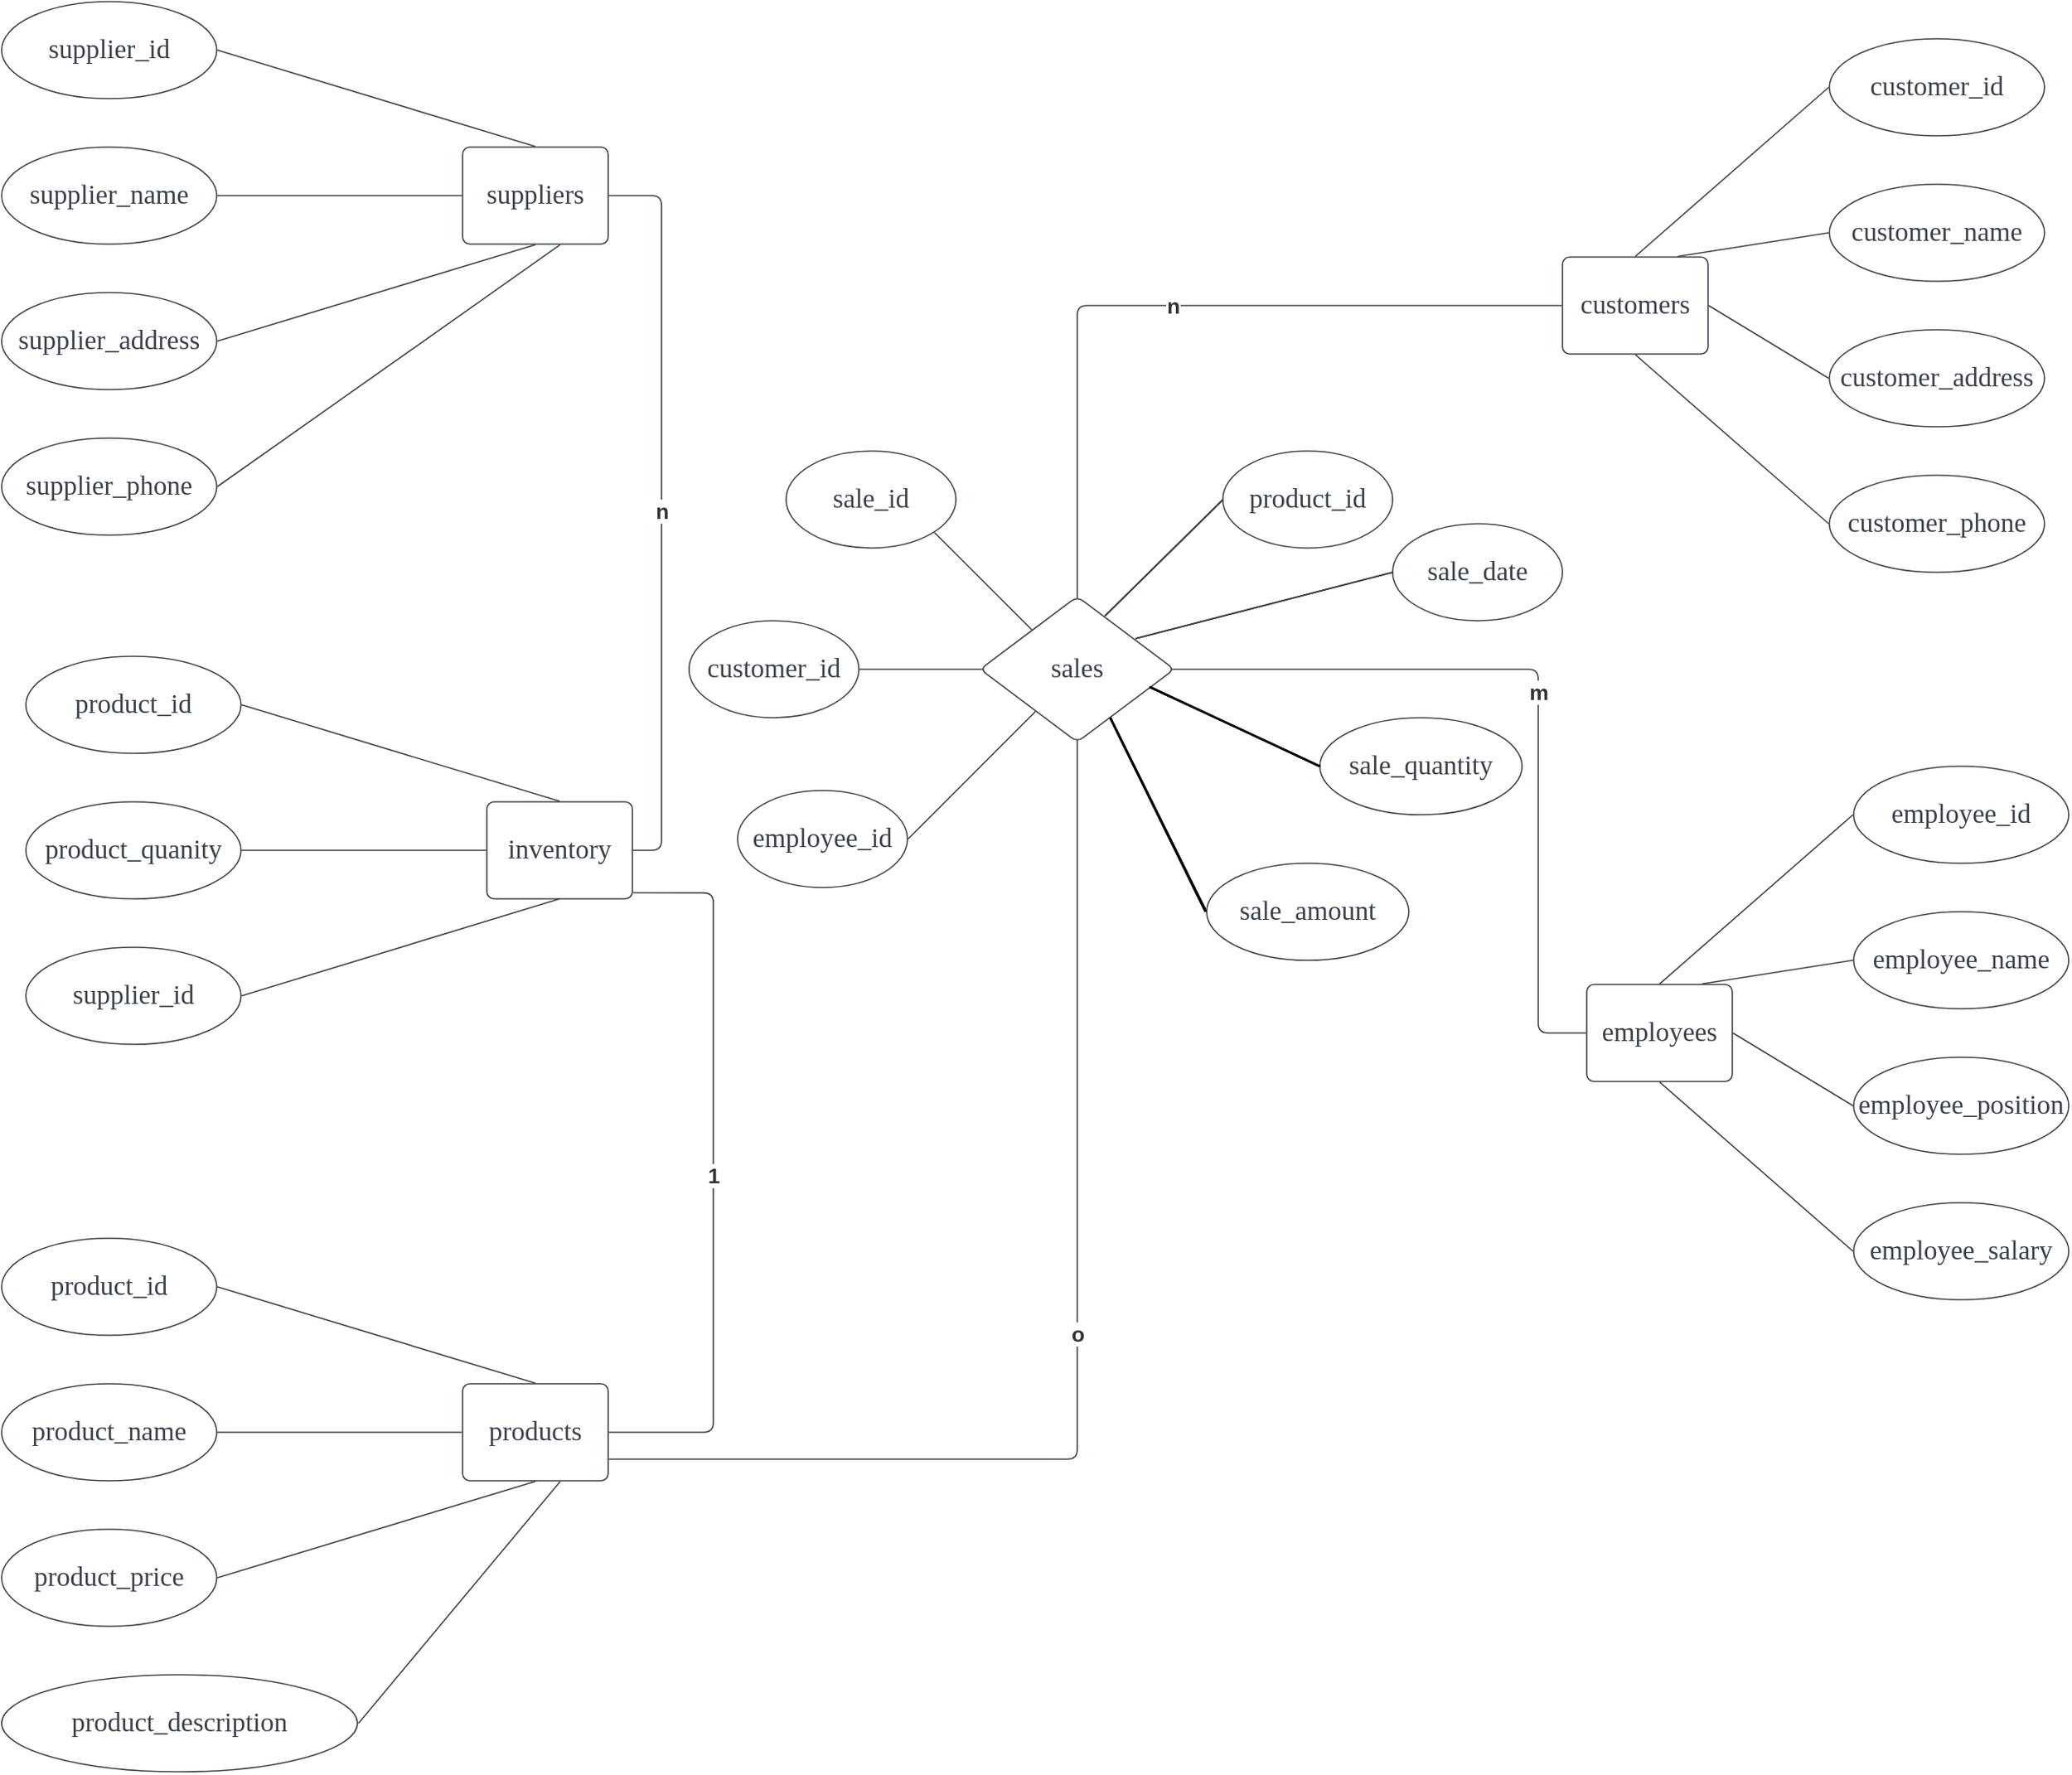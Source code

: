 <mxfile version="21.3.7" type="github">
  <diagram name="第 1 页" id="OH9a67kK83UqA5eDDdrI">
    <mxGraphModel dx="1615" dy="906" grid="1" gridSize="10" guides="1" tooltips="1" connect="1" arrows="1" fold="1" page="1" pageScale="1" pageWidth="827" pageHeight="1169" math="0" shadow="0">
      <root>
        <mxCell id="0" />
        <mxCell id="1" parent="0" />
        <mxCell id="uyvNUZeciWqiW4zSFKU4-1" value="suppliers" style="html=1;overflow=block;blockSpacing=1;whiteSpace=wrap;fontSize=16.7;fontFamily=Liberation Serif;fontColor=#3a414a;spacing=9;strokeColor=#3a414a;strokeOpacity=100;rounded=1;absoluteArcSize=1;arcSize=9;strokeWidth=0.8;lucidId=Sep5neUImhq2;" vertex="1" parent="1">
          <mxGeometry x="385" y="127" width="90" height="60" as="geometry" />
        </mxCell>
        <mxCell id="uyvNUZeciWqiW4zSFKU4-2" value="supplier_id" style="html=1;overflow=block;blockSpacing=1;whiteSpace=wrap;ellipse;fontSize=16.7;fontFamily=Liberation Serif;fontColor=#3a414a;spacing=3.8;strokeColor=#3a414a;strokeOpacity=100;rounded=1;absoluteArcSize=1;arcSize=9;strokeWidth=0.8;lucidId=gfp5u.XYYQyv;" vertex="1" parent="1">
          <mxGeometry x="100" y="37" width="133" height="60" as="geometry" />
        </mxCell>
        <mxCell id="uyvNUZeciWqiW4zSFKU4-3" value="" style="html=1;jettySize=18;whiteSpace=wrap;fontSize=13;strokeColor=#3a414a;strokeOpacity=100;strokeWidth=0.8;rounded=1;arcSize=12;startArrow=none;endArrow=none;exitX=1.003;exitY=0.5;exitPerimeter=0;entryX=0.5;entryY=-0.006;entryPerimeter=0;lucidId=Efp5n_yI7JjN;" edge="1" parent="1" source="uyvNUZeciWqiW4zSFKU4-2" target="uyvNUZeciWqiW4zSFKU4-1">
          <mxGeometry width="100" height="100" relative="1" as="geometry" />
        </mxCell>
        <mxCell id="uyvNUZeciWqiW4zSFKU4-4" value="supplier_name" style="html=1;overflow=block;blockSpacing=1;whiteSpace=wrap;ellipse;fontSize=16.7;fontFamily=Liberation Serif;fontColor=#3a414a;spacing=3.8;strokeColor=#3a414a;strokeOpacity=100;rounded=1;absoluteArcSize=1;arcSize=9;strokeWidth=0.8;lucidId=Ifp5OrtNDauU;" vertex="1" parent="1">
          <mxGeometry x="100" y="127" width="133" height="60" as="geometry" />
        </mxCell>
        <mxCell id="uyvNUZeciWqiW4zSFKU4-5" value="" style="html=1;jettySize=18;whiteSpace=wrap;fontSize=13;strokeColor=#3a414a;strokeOpacity=100;strokeWidth=0.8;rounded=1;arcSize=12;startArrow=none;endArrow=none;exitX=1.003;exitY=0.5;exitPerimeter=0;entryX=-0.004;entryY=0.5;entryPerimeter=0;lucidId=Sfp5yTt3aqdA;" edge="1" parent="1" source="uyvNUZeciWqiW4zSFKU4-4" target="uyvNUZeciWqiW4zSFKU4-1">
          <mxGeometry width="100" height="100" relative="1" as="geometry" />
        </mxCell>
        <mxCell id="uyvNUZeciWqiW4zSFKU4-6" value="supplier_address" style="html=1;overflow=block;blockSpacing=1;whiteSpace=wrap;ellipse;fontSize=16.7;fontFamily=Liberation Serif;fontColor=#3a414a;spacing=3.8;strokeColor=#3a414a;strokeOpacity=100;rounded=1;absoluteArcSize=1;arcSize=9;strokeWidth=0.8;lucidId=hgp5oEQF3F-J;" vertex="1" parent="1">
          <mxGeometry x="100" y="217" width="133" height="60" as="geometry" />
        </mxCell>
        <mxCell id="uyvNUZeciWqiW4zSFKU4-7" value="supplier_phone" style="html=1;overflow=block;blockSpacing=1;whiteSpace=wrap;ellipse;fontSize=16.7;fontFamily=Liberation Serif;fontColor=#3a414a;spacing=3.8;strokeColor=#3a414a;strokeOpacity=100;rounded=1;absoluteArcSize=1;arcSize=9;strokeWidth=0.8;lucidId=ugp5~shOKRi8;" vertex="1" parent="1">
          <mxGeometry x="100" y="307" width="133" height="60" as="geometry" />
        </mxCell>
        <mxCell id="uyvNUZeciWqiW4zSFKU4-8" value="" style="html=1;jettySize=18;whiteSpace=wrap;fontSize=13;strokeColor=#3a414a;strokeOpacity=100;strokeWidth=0.8;rounded=1;arcSize=12;startArrow=none;endArrow=none;exitX=1.003;exitY=0.5;exitPerimeter=0;entryX=0.5;entryY=1.006;entryPerimeter=0;lucidId=Ogp5b-RRdkxk;" edge="1" parent="1" source="uyvNUZeciWqiW4zSFKU4-6" target="uyvNUZeciWqiW4zSFKU4-1">
          <mxGeometry width="100" height="100" relative="1" as="geometry" />
        </mxCell>
        <mxCell id="uyvNUZeciWqiW4zSFKU4-9" value="" style="html=1;jettySize=18;whiteSpace=wrap;fontSize=13;strokeColor=#3a414a;strokeOpacity=100;strokeWidth=0.8;rounded=1;arcSize=12;startArrow=none;endArrow=none;exitX=1.003;exitY=0.5;exitPerimeter=0;entryX=0.671;entryY=1.006;entryPerimeter=0;lucidId=Vgp5s5BR5_41;" edge="1" parent="1" source="uyvNUZeciWqiW4zSFKU4-7" target="uyvNUZeciWqiW4zSFKU4-1">
          <mxGeometry width="100" height="100" relative="1" as="geometry" />
        </mxCell>
        <mxCell id="uyvNUZeciWqiW4zSFKU4-10" value="inventory" style="html=1;overflow=block;blockSpacing=1;whiteSpace=wrap;fontSize=16.7;fontFamily=Liberation Serif;fontColor=#3a414a;spacing=9;strokeColor=#3a414a;strokeOpacity=100;rounded=1;absoluteArcSize=1;arcSize=9;strokeWidth=0.8;lucidId=-gp5yeVl32ki;" vertex="1" parent="1">
          <mxGeometry x="400" y="532" width="90" height="60" as="geometry" />
        </mxCell>
        <mxCell id="uyvNUZeciWqiW4zSFKU4-11" value="product_id" style="html=1;overflow=block;blockSpacing=1;whiteSpace=wrap;ellipse;fontSize=16.7;fontFamily=Liberation Serif;fontColor=#3a414a;spacing=3.8;strokeColor=#3a414a;strokeOpacity=100;rounded=1;absoluteArcSize=1;arcSize=9;strokeWidth=0.8;lucidId=-gp50-KjH_hN;" vertex="1" parent="1">
          <mxGeometry x="115" y="442" width="133" height="60" as="geometry" />
        </mxCell>
        <mxCell id="uyvNUZeciWqiW4zSFKU4-12" value="" style="html=1;jettySize=18;whiteSpace=wrap;fontSize=13;strokeColor=#3a414a;strokeOpacity=100;strokeWidth=0.8;rounded=1;arcSize=12;startArrow=none;endArrow=none;exitX=1.003;exitY=0.5;exitPerimeter=0;entryX=0.5;entryY=-0.006;entryPerimeter=0;lucidId=-gp51PPZ5SZd;" edge="1" parent="1" source="uyvNUZeciWqiW4zSFKU4-11" target="uyvNUZeciWqiW4zSFKU4-10">
          <mxGeometry width="100" height="100" relative="1" as="geometry" />
        </mxCell>
        <mxCell id="uyvNUZeciWqiW4zSFKU4-13" value="product_quanity" style="html=1;overflow=block;blockSpacing=1;whiteSpace=wrap;ellipse;fontSize=16.7;fontFamily=Liberation Serif;fontColor=#3a414a;spacing=3.8;strokeColor=#3a414a;strokeOpacity=100;rounded=1;absoluteArcSize=1;arcSize=9;strokeWidth=0.8;lucidId=-gp5mOKjDxGL;" vertex="1" parent="1">
          <mxGeometry x="115" y="532" width="133" height="60" as="geometry" />
        </mxCell>
        <mxCell id="uyvNUZeciWqiW4zSFKU4-14" value="" style="html=1;jettySize=18;whiteSpace=wrap;fontSize=13;strokeColor=#3a414a;strokeOpacity=100;strokeWidth=0.8;rounded=1;arcSize=12;startArrow=none;endArrow=none;exitX=1.003;exitY=0.5;exitPerimeter=0;entryX=-0.004;entryY=0.5;entryPerimeter=0;lucidId=-gp5pai7sB8c;" edge="1" parent="1" source="uyvNUZeciWqiW4zSFKU4-13" target="uyvNUZeciWqiW4zSFKU4-10">
          <mxGeometry width="100" height="100" relative="1" as="geometry" />
        </mxCell>
        <mxCell id="uyvNUZeciWqiW4zSFKU4-15" value="supplier_id" style="html=1;overflow=block;blockSpacing=1;whiteSpace=wrap;ellipse;fontSize=16.7;fontFamily=Liberation Serif;fontColor=#3a414a;spacing=3.8;strokeColor=#3a414a;strokeOpacity=100;rounded=1;absoluteArcSize=1;arcSize=9;strokeWidth=0.8;lucidId=-gp50WDZJ77X;" vertex="1" parent="1">
          <mxGeometry x="115" y="622" width="133" height="60" as="geometry" />
        </mxCell>
        <mxCell id="uyvNUZeciWqiW4zSFKU4-16" value="" style="html=1;jettySize=18;whiteSpace=wrap;fontSize=13;strokeColor=#3a414a;strokeOpacity=100;strokeWidth=0.8;rounded=1;arcSize=12;startArrow=none;endArrow=none;exitX=1.003;exitY=0.5;exitPerimeter=0;lucidId=-gp5.6cZ6XE2;entryX=0.5;entryY=1;entryDx=0;entryDy=0;" edge="1" parent="1" source="uyvNUZeciWqiW4zSFKU4-15" target="uyvNUZeciWqiW4zSFKU4-10">
          <mxGeometry width="100" height="100" relative="1" as="geometry">
            <mxPoint x="450" y="610" as="targetPoint" />
          </mxGeometry>
        </mxCell>
        <mxCell id="uyvNUZeciWqiW4zSFKU4-17" value="" style="html=1;jettySize=18;whiteSpace=wrap;fontSize=13;strokeColor=#3a414a;strokeOpacity=100;strokeWidth=0.8;rounded=1;arcSize=12;edgeStyle=orthogonalEdgeStyle;startArrow=none;endArrow=none;exitX=1.004;exitY=0.5;exitPerimeter=0;entryX=1.004;entryY=0.5;entryPerimeter=0;lucidId=Gip50wo_cQM.;" edge="1" parent="1" source="uyvNUZeciWqiW4zSFKU4-1" target="uyvNUZeciWqiW4zSFKU4-10">
          <mxGeometry width="100" height="100" relative="1" as="geometry">
            <Array as="points" />
          </mxGeometry>
        </mxCell>
        <mxCell id="uyvNUZeciWqiW4zSFKU4-18" value="n" style="text;html=1;resizable=0;labelBackgroundColor=default;align=center;verticalAlign=middle;fontStyle=1;fontColor=#333333;fontSize=13.3;" vertex="1" parent="uyvNUZeciWqiW4zSFKU4-17">
          <mxGeometry relative="1" as="geometry" />
        </mxCell>
        <mxCell id="uyvNUZeciWqiW4zSFKU4-19" value="products" style="html=1;overflow=block;blockSpacing=1;whiteSpace=wrap;fontSize=16.7;fontFamily=Liberation Serif;fontColor=#3a414a;spacing=9;strokeColor=#3a414a;strokeOpacity=100;rounded=1;absoluteArcSize=1;arcSize=9;strokeWidth=0.8;lucidId=lkp5l0G5Sj5E;" vertex="1" parent="1">
          <mxGeometry x="385" y="892" width="90" height="60" as="geometry" />
        </mxCell>
        <mxCell id="uyvNUZeciWqiW4zSFKU4-20" value="product_id" style="html=1;overflow=block;blockSpacing=1;whiteSpace=wrap;ellipse;fontSize=16.7;fontFamily=Liberation Serif;fontColor=#3a414a;spacing=3.8;strokeColor=#3a414a;strokeOpacity=100;rounded=1;absoluteArcSize=1;arcSize=9;strokeWidth=0.8;lucidId=lkp5G.rTfdG3;" vertex="1" parent="1">
          <mxGeometry x="100" y="802" width="133" height="60" as="geometry" />
        </mxCell>
        <mxCell id="uyvNUZeciWqiW4zSFKU4-21" value="" style="html=1;jettySize=18;whiteSpace=wrap;fontSize=13;strokeColor=#3a414a;strokeOpacity=100;strokeWidth=0.8;rounded=1;arcSize=12;startArrow=none;endArrow=none;exitX=1.003;exitY=0.5;exitPerimeter=0;entryX=0.5;entryY=-0.006;entryPerimeter=0;lucidId=lkp5Vno9pyfl;" edge="1" parent="1" source="uyvNUZeciWqiW4zSFKU4-20" target="uyvNUZeciWqiW4zSFKU4-19">
          <mxGeometry width="100" height="100" relative="1" as="geometry" />
        </mxCell>
        <mxCell id="uyvNUZeciWqiW4zSFKU4-22" value="product_name" style="html=1;overflow=block;blockSpacing=1;whiteSpace=wrap;ellipse;fontSize=16.7;fontFamily=Liberation Serif;fontColor=#3a414a;spacing=3.8;strokeColor=#3a414a;strokeOpacity=100;rounded=1;absoluteArcSize=1;arcSize=9;strokeWidth=0.8;lucidId=lkp5Nl3lEITJ;" vertex="1" parent="1">
          <mxGeometry x="100" y="892" width="133" height="60" as="geometry" />
        </mxCell>
        <mxCell id="uyvNUZeciWqiW4zSFKU4-23" value="" style="html=1;jettySize=18;whiteSpace=wrap;fontSize=13;strokeColor=#3a414a;strokeOpacity=100;strokeWidth=0.8;rounded=1;arcSize=12;startArrow=none;endArrow=none;exitX=1.003;exitY=0.5;exitPerimeter=0;entryX=-0.004;entryY=0.5;entryPerimeter=0;lucidId=lkp5eTUhG8J5;" edge="1" parent="1" source="uyvNUZeciWqiW4zSFKU4-22" target="uyvNUZeciWqiW4zSFKU4-19">
          <mxGeometry width="100" height="100" relative="1" as="geometry" />
        </mxCell>
        <mxCell id="uyvNUZeciWqiW4zSFKU4-24" value="product_price" style="html=1;overflow=block;blockSpacing=1;whiteSpace=wrap;ellipse;fontSize=16.7;fontFamily=Liberation Serif;fontColor=#3a414a;spacing=3.8;strokeColor=#3a414a;strokeOpacity=100;rounded=1;absoluteArcSize=1;arcSize=9;strokeWidth=0.8;lucidId=lkp5rNPlRAAc;" vertex="1" parent="1">
          <mxGeometry x="100" y="982" width="133" height="60" as="geometry" />
        </mxCell>
        <mxCell id="uyvNUZeciWqiW4zSFKU4-25" value="product_description" style="html=1;overflow=block;blockSpacing=1;whiteSpace=wrap;ellipse;fontSize=16.7;fontFamily=Liberation Serif;fontColor=#3a414a;spacing=3.8;strokeColor=#3a414a;strokeOpacity=100;rounded=1;absoluteArcSize=1;arcSize=9;strokeWidth=0.8;lucidId=lkp5AS27QreE;" vertex="1" parent="1">
          <mxGeometry x="100" y="1072" width="220" height="60" as="geometry" />
        </mxCell>
        <mxCell id="uyvNUZeciWqiW4zSFKU4-26" value="" style="html=1;jettySize=18;whiteSpace=wrap;fontSize=13;strokeColor=#3a414a;strokeOpacity=100;strokeWidth=0.8;rounded=1;arcSize=12;startArrow=none;endArrow=none;exitX=1.003;exitY=0.5;exitPerimeter=0;entryX=0.5;entryY=1.006;entryPerimeter=0;lucidId=lkp5MqzEx-MU;" edge="1" parent="1" source="uyvNUZeciWqiW4zSFKU4-24" target="uyvNUZeciWqiW4zSFKU4-19">
          <mxGeometry width="100" height="100" relative="1" as="geometry" />
        </mxCell>
        <mxCell id="uyvNUZeciWqiW4zSFKU4-27" value="" style="html=1;jettySize=18;whiteSpace=wrap;fontSize=13;strokeColor=#3a414a;strokeOpacity=100;strokeWidth=0.8;rounded=1;arcSize=12;startArrow=none;endArrow=none;exitX=1.003;exitY=0.5;exitPerimeter=0;entryX=0.671;entryY=1.006;entryPerimeter=0;lucidId=lkp5d1ihTbN0;" edge="1" parent="1" source="uyvNUZeciWqiW4zSFKU4-25" target="uyvNUZeciWqiW4zSFKU4-19">
          <mxGeometry width="100" height="100" relative="1" as="geometry" />
        </mxCell>
        <mxCell id="uyvNUZeciWqiW4zSFKU4-28" value="" style="html=1;jettySize=18;whiteSpace=wrap;fontSize=13;strokeColor=#3a414a;strokeOpacity=100;strokeWidth=0.8;rounded=1;arcSize=12;edgeStyle=orthogonalEdgeStyle;startArrow=none;endArrow=none;exitX=1.004;exitY=0.5;exitPerimeter=0;entryX=1.004;entryY=0.938;entryPerimeter=0;lucidId=Gkp5XUtkO81K;" edge="1" parent="1" source="uyvNUZeciWqiW4zSFKU4-19" target="uyvNUZeciWqiW4zSFKU4-10">
          <mxGeometry width="100" height="100" relative="1" as="geometry">
            <Array as="points">
              <mxPoint x="540" y="922" />
              <mxPoint x="540" y="588" />
            </Array>
          </mxGeometry>
        </mxCell>
        <mxCell id="uyvNUZeciWqiW4zSFKU4-29" value="1" style="text;html=1;resizable=0;labelBackgroundColor=default;align=center;verticalAlign=middle;fontStyle=1;fontColor=#333333;fontSize=13.3;" vertex="1" parent="uyvNUZeciWqiW4zSFKU4-28">
          <mxGeometry relative="1" as="geometry" />
        </mxCell>
        <mxCell id="uyvNUZeciWqiW4zSFKU4-30" value="customers" style="html=1;overflow=block;blockSpacing=1;whiteSpace=wrap;fontSize=16.7;fontFamily=Liberation Serif;fontColor=#3a414a;spacing=9;strokeColor=#3a414a;strokeOpacity=100;rounded=1;absoluteArcSize=1;arcSize=9;strokeWidth=0.8;lucidId=0lp5Yb0OICju;" vertex="1" parent="1">
          <mxGeometry x="1065" y="195" width="90" height="60" as="geometry" />
        </mxCell>
        <mxCell id="uyvNUZeciWqiW4zSFKU4-31" value="customer_id" style="html=1;overflow=block;blockSpacing=1;whiteSpace=wrap;ellipse;fontSize=16.7;fontFamily=Liberation Serif;fontColor=#3a414a;spacing=3.8;strokeColor=#3a414a;strokeOpacity=100;rounded=1;absoluteArcSize=1;arcSize=9;strokeWidth=0.8;lucidId=0lp5p~02S.fO;" vertex="1" parent="1">
          <mxGeometry x="1230" y="60" width="133" height="60" as="geometry" />
        </mxCell>
        <mxCell id="uyvNUZeciWqiW4zSFKU4-32" value="customer_name" style="html=1;overflow=block;blockSpacing=1;whiteSpace=wrap;ellipse;fontSize=16.7;fontFamily=Liberation Serif;fontColor=#3a414a;spacing=3.8;strokeColor=#3a414a;strokeOpacity=100;rounded=1;absoluteArcSize=1;arcSize=9;strokeWidth=0.8;lucidId=0lp5~.7aNXSs;" vertex="1" parent="1">
          <mxGeometry x="1230" y="150" width="133" height="60" as="geometry" />
        </mxCell>
        <mxCell id="uyvNUZeciWqiW4zSFKU4-33" value="customer_address" style="html=1;overflow=block;blockSpacing=1;whiteSpace=wrap;ellipse;fontSize=16.7;fontFamily=Liberation Serif;fontColor=#3a414a;spacing=3.8;strokeColor=#3a414a;strokeOpacity=100;rounded=1;absoluteArcSize=1;arcSize=9;strokeWidth=0.8;lucidId=0lp5JUYz0IT6;" vertex="1" parent="1">
          <mxGeometry x="1230" y="240" width="133" height="60" as="geometry" />
        </mxCell>
        <mxCell id="uyvNUZeciWqiW4zSFKU4-34" value="customer_phone" style="html=1;overflow=block;blockSpacing=1;whiteSpace=wrap;ellipse;fontSize=16.7;fontFamily=Liberation Serif;fontColor=#3a414a;spacing=3.8;strokeColor=#3a414a;strokeOpacity=100;rounded=1;absoluteArcSize=1;arcSize=9;strokeWidth=0.8;lucidId=0lp5-nqXc4ge;" vertex="1" parent="1">
          <mxGeometry x="1230" y="330" width="133" height="60" as="geometry" />
        </mxCell>
        <mxCell id="uyvNUZeciWqiW4zSFKU4-35" value="" style="html=1;jettySize=18;whiteSpace=wrap;fontSize=13;strokeColor=#3a414a;strokeOpacity=100;strokeWidth=0.8;rounded=1;arcSize=12;startArrow=none;endArrow=none;exitX=-0.003;exitY=0.5;exitPerimeter=0;entryX=0.5;entryY=-0.006;entryPerimeter=0;lucidId=Pmp5X~xRKiw5;" edge="1" parent="1" source="uyvNUZeciWqiW4zSFKU4-31" target="uyvNUZeciWqiW4zSFKU4-30">
          <mxGeometry width="100" height="100" relative="1" as="geometry" />
        </mxCell>
        <mxCell id="uyvNUZeciWqiW4zSFKU4-36" value="" style="html=1;jettySize=18;whiteSpace=wrap;fontSize=13;strokeColor=#3a414a;strokeOpacity=100;strokeWidth=0.8;rounded=1;arcSize=12;startArrow=none;endArrow=none;exitX=-0.003;exitY=0.5;exitPerimeter=0;entryX=0.792;entryY=-0.006;entryPerimeter=0;lucidId=Smp5-gg-2Kra;" edge="1" parent="1" source="uyvNUZeciWqiW4zSFKU4-32" target="uyvNUZeciWqiW4zSFKU4-30">
          <mxGeometry width="100" height="100" relative="1" as="geometry" />
        </mxCell>
        <mxCell id="uyvNUZeciWqiW4zSFKU4-37" value="" style="html=1;jettySize=18;whiteSpace=wrap;fontSize=13;strokeColor=#3a414a;strokeOpacity=100;strokeWidth=0.8;rounded=1;arcSize=12;startArrow=none;endArrow=none;exitX=-0.003;exitY=0.5;exitPerimeter=0;entryX=1.004;entryY=0.5;entryPerimeter=0;lucidId=Ump5.5rFpVZY;" edge="1" parent="1" source="uyvNUZeciWqiW4zSFKU4-33" target="uyvNUZeciWqiW4zSFKU4-30">
          <mxGeometry width="100" height="100" relative="1" as="geometry" />
        </mxCell>
        <mxCell id="uyvNUZeciWqiW4zSFKU4-38" value="" style="html=1;jettySize=18;whiteSpace=wrap;fontSize=13;strokeColor=#3a414a;strokeOpacity=100;strokeWidth=0.8;rounded=1;arcSize=12;startArrow=none;endArrow=none;exitX=-0.003;exitY=0.5;exitPerimeter=0;entryX=0.5;entryY=1.006;entryPerimeter=0;lucidId=Ymp5M7uoDPjZ;" edge="1" parent="1" source="uyvNUZeciWqiW4zSFKU4-34" target="uyvNUZeciWqiW4zSFKU4-30">
          <mxGeometry width="100" height="100" relative="1" as="geometry" />
        </mxCell>
        <mxCell id="uyvNUZeciWqiW4zSFKU4-39" value="employees" style="html=1;overflow=block;blockSpacing=1;whiteSpace=wrap;fontSize=16.7;fontFamily=Liberation Serif;fontColor=#3a414a;spacing=9;strokeColor=#3a414a;strokeOpacity=100;rounded=1;absoluteArcSize=1;arcSize=9;strokeWidth=0.8;lucidId=Bnp5GmCToEL5;" vertex="1" parent="1">
          <mxGeometry x="1080" y="645" width="90" height="60" as="geometry" />
        </mxCell>
        <mxCell id="uyvNUZeciWqiW4zSFKU4-40" value="employee_id" style="html=1;overflow=block;blockSpacing=1;whiteSpace=wrap;ellipse;fontSize=16.7;fontFamily=Liberation Serif;fontColor=#3a414a;spacing=3.8;strokeColor=#3a414a;strokeOpacity=100;rounded=1;absoluteArcSize=1;arcSize=9;strokeWidth=0.8;lucidId=Bnp5sOrf8Ut1;" vertex="1" parent="1">
          <mxGeometry x="1245" y="510" width="133" height="60" as="geometry" />
        </mxCell>
        <mxCell id="uyvNUZeciWqiW4zSFKU4-41" value="employee_name" style="html=1;overflow=block;blockSpacing=1;whiteSpace=wrap;ellipse;fontSize=16.7;fontFamily=Liberation Serif;fontColor=#3a414a;spacing=3.8;strokeColor=#3a414a;strokeOpacity=100;rounded=1;absoluteArcSize=1;arcSize=9;strokeWidth=0.8;lucidId=Bnp5X9WLORIE;" vertex="1" parent="1">
          <mxGeometry x="1245" y="600" width="133" height="60" as="geometry" />
        </mxCell>
        <mxCell id="uyvNUZeciWqiW4zSFKU4-42" value="employee_position" style="html=1;overflow=block;blockSpacing=1;whiteSpace=wrap;ellipse;fontSize=16.7;fontFamily=Liberation Serif;fontColor=#3a414a;spacing=3.8;strokeColor=#3a414a;strokeOpacity=100;rounded=1;absoluteArcSize=1;arcSize=9;strokeWidth=0.8;lucidId=Bnp5gPhgg_ge;" vertex="1" parent="1">
          <mxGeometry x="1245" y="690" width="133" height="60" as="geometry" />
        </mxCell>
        <mxCell id="uyvNUZeciWqiW4zSFKU4-43" value="employee_salary" style="html=1;overflow=block;blockSpacing=1;whiteSpace=wrap;ellipse;fontSize=16.7;fontFamily=Liberation Serif;fontColor=#3a414a;spacing=3.8;strokeColor=#3a414a;strokeOpacity=100;rounded=1;absoluteArcSize=1;arcSize=9;strokeWidth=0.8;lucidId=Bnp5AG_.wRQ8;" vertex="1" parent="1">
          <mxGeometry x="1245" y="780" width="133" height="60" as="geometry" />
        </mxCell>
        <mxCell id="uyvNUZeciWqiW4zSFKU4-44" value="" style="html=1;jettySize=18;whiteSpace=wrap;fontSize=13;strokeColor=#3a414a;strokeOpacity=100;strokeWidth=0.8;rounded=1;arcSize=12;startArrow=none;endArrow=none;exitX=-0.003;exitY=0.5;exitPerimeter=0;entryX=0.5;entryY=-0.006;entryPerimeter=0;lucidId=Bnp5hr0SZ5Fk;" edge="1" parent="1" source="uyvNUZeciWqiW4zSFKU4-40" target="uyvNUZeciWqiW4zSFKU4-39">
          <mxGeometry width="100" height="100" relative="1" as="geometry" />
        </mxCell>
        <mxCell id="uyvNUZeciWqiW4zSFKU4-45" value="" style="html=1;jettySize=18;whiteSpace=wrap;fontSize=13;strokeColor=#3a414a;strokeOpacity=100;strokeWidth=0.8;rounded=1;arcSize=12;startArrow=none;endArrow=none;exitX=-0.003;exitY=0.5;exitPerimeter=0;entryX=0.792;entryY=-0.006;entryPerimeter=0;lucidId=Bnp5baM3fddu;" edge="1" parent="1" source="uyvNUZeciWqiW4zSFKU4-41" target="uyvNUZeciWqiW4zSFKU4-39">
          <mxGeometry width="100" height="100" relative="1" as="geometry" />
        </mxCell>
        <mxCell id="uyvNUZeciWqiW4zSFKU4-46" value="" style="html=1;jettySize=18;whiteSpace=wrap;fontSize=13;strokeColor=#3a414a;strokeOpacity=100;strokeWidth=0.8;rounded=1;arcSize=12;startArrow=none;endArrow=none;exitX=-0.003;exitY=0.5;exitPerimeter=0;entryX=1.004;entryY=0.5;entryPerimeter=0;lucidId=Bnp51N0P2QJl;" edge="1" parent="1" source="uyvNUZeciWqiW4zSFKU4-42" target="uyvNUZeciWqiW4zSFKU4-39">
          <mxGeometry width="100" height="100" relative="1" as="geometry" />
        </mxCell>
        <mxCell id="uyvNUZeciWqiW4zSFKU4-47" value="" style="html=1;jettySize=18;whiteSpace=wrap;fontSize=13;strokeColor=#3a414a;strokeOpacity=100;strokeWidth=0.8;rounded=1;arcSize=12;startArrow=none;endArrow=none;exitX=-0.003;exitY=0.5;exitPerimeter=0;entryX=0.5;entryY=1.006;entryPerimeter=0;lucidId=Bnp5IH_Vfbps;" edge="1" parent="1" source="uyvNUZeciWqiW4zSFKU4-43" target="uyvNUZeciWqiW4zSFKU4-39">
          <mxGeometry width="100" height="100" relative="1" as="geometry" />
        </mxCell>
        <mxCell id="uyvNUZeciWqiW4zSFKU4-48" value="sales" style="html=1;overflow=block;blockSpacing=1;whiteSpace=wrap;rhombus;fontSize=16.7;fontFamily=Liberation Serif;fontColor=#3a414a;spacing=3.8;strokeColor=#3a414a;strokeOpacity=100;rounded=1;absoluteArcSize=1;arcSize=9;strokeWidth=0.8;lucidId=xop555U-xIJ7;" vertex="1" parent="1">
          <mxGeometry x="705" y="405" width="120" height="90" as="geometry" />
        </mxCell>
        <mxCell id="uyvNUZeciWqiW4zSFKU4-49" value="" style="html=1;jettySize=18;whiteSpace=wrap;fontSize=13;strokeColor=#3a414a;strokeOpacity=100;strokeWidth=0.8;rounded=1;arcSize=12;edgeStyle=orthogonalEdgeStyle;startArrow=none;endArrow=none;exitX=1.004;exitY=0.777;exitPerimeter=0;entryX=0.5;entryY=0.988;entryPerimeter=0;lucidId=Mop5.4k9YAqf;" edge="1" parent="1" source="uyvNUZeciWqiW4zSFKU4-19" target="uyvNUZeciWqiW4zSFKU4-48">
          <mxGeometry width="100" height="100" relative="1" as="geometry">
            <Array as="points" />
          </mxGeometry>
        </mxCell>
        <mxCell id="uyvNUZeciWqiW4zSFKU4-50" value="o" style="text;html=1;resizable=0;labelBackgroundColor=default;align=center;verticalAlign=middle;fontStyle=1;fontColor=#333333;fontSize=13.3;" vertex="1" parent="uyvNUZeciWqiW4zSFKU4-49">
          <mxGeometry relative="1" as="geometry" />
        </mxCell>
        <mxCell id="uyvNUZeciWqiW4zSFKU4-51" value="" style="html=1;jettySize=18;whiteSpace=wrap;fontSize=13;strokeColor=#3a414a;strokeOpacity=100;strokeWidth=0.8;rounded=1;arcSize=12;edgeStyle=orthogonalEdgeStyle;startArrow=none;endArrow=none;exitX=-0.004;exitY=0.5;exitPerimeter=0;entryX=0.5;entryY=0.012;entryPerimeter=0;lucidId=Sop5f1U.Sw.C;" edge="1" parent="1" source="uyvNUZeciWqiW4zSFKU4-30" target="uyvNUZeciWqiW4zSFKU4-48">
          <mxGeometry width="100" height="100" relative="1" as="geometry">
            <Array as="points" />
          </mxGeometry>
        </mxCell>
        <mxCell id="uyvNUZeciWqiW4zSFKU4-52" value="n" style="text;html=1;resizable=0;labelBackgroundColor=default;align=center;verticalAlign=middle;fontStyle=1;fontColor=#333333;fontSize=13.3;" vertex="1" parent="uyvNUZeciWqiW4zSFKU4-51">
          <mxGeometry relative="1" as="geometry" />
        </mxCell>
        <mxCell id="uyvNUZeciWqiW4zSFKU4-53" value="" style="html=1;jettySize=18;whiteSpace=wrap;fontSize=13;strokeColor=#3a414a;strokeOpacity=100;strokeWidth=0.8;rounded=1;arcSize=12;edgeStyle=orthogonalEdgeStyle;startArrow=none;endArrow=none;exitX=-0.004;exitY=0.5;exitPerimeter=0;entryX=0.984;entryY=0.5;entryPerimeter=0;lucidId=Wop5QfCbZD9D;" edge="1" parent="1" source="uyvNUZeciWqiW4zSFKU4-39" target="uyvNUZeciWqiW4zSFKU4-48">
          <mxGeometry width="100" height="100" relative="1" as="geometry">
            <Array as="points">
              <mxPoint x="1050" y="675" />
              <mxPoint x="1050" y="450" />
            </Array>
          </mxGeometry>
        </mxCell>
        <mxCell id="uyvNUZeciWqiW4zSFKU4-54" value="m" style="text;html=1;resizable=0;labelBackgroundColor=default;align=center;verticalAlign=middle;fontStyle=1;fontColor=#333333;fontSize=13.3;" vertex="1" parent="uyvNUZeciWqiW4zSFKU4-53">
          <mxGeometry relative="1" as="geometry" />
        </mxCell>
        <mxCell id="uyvNUZeciWqiW4zSFKU4-55" value="sale_id" style="html=1;overflow=block;blockSpacing=1;whiteSpace=wrap;ellipse;fontSize=16.7;fontFamily=Liberation Serif;fontColor=#3a414a;spacing=3.8;strokeColor=#3a414a;strokeOpacity=100;rounded=1;absoluteArcSize=1;arcSize=9;strokeWidth=0.8;lucidId=4pp5TKbLwXkx;" vertex="1" parent="1">
          <mxGeometry x="585" y="315" width="105" height="60" as="geometry" />
        </mxCell>
        <mxCell id="uyvNUZeciWqiW4zSFKU4-56" value="" style="html=1;jettySize=18;whiteSpace=wrap;fontSize=13;strokeColor=#3a414a;strokeOpacity=100;strokeWidth=0.8;arcSize=12;startArrow=none;endArrow=none;endFill=0;exitX=0.873;exitY=0.84;exitPerimeter=0;entryX=0.266;entryY=0.229;entryPerimeter=0;lucidId=iqp5jZ9kiN7~;rounded=0;" edge="1" parent="1" source="uyvNUZeciWqiW4zSFKU4-55" target="uyvNUZeciWqiW4zSFKU4-48">
          <mxGeometry width="100" height="100" relative="1" as="geometry" />
        </mxCell>
        <mxCell id="uyvNUZeciWqiW4zSFKU4-57" value="customer_id" style="html=1;overflow=block;blockSpacing=1;whiteSpace=wrap;ellipse;fontSize=16.7;fontFamily=Liberation Serif;fontColor=#3a414a;spacing=3.8;strokeColor=#3a414a;strokeOpacity=100;rounded=1;absoluteArcSize=1;arcSize=9;strokeWidth=0.8;lucidId=kqp5aHob9GQu;" vertex="1" parent="1">
          <mxGeometry x="525" y="420" width="105" height="60" as="geometry" />
        </mxCell>
        <mxCell id="uyvNUZeciWqiW4zSFKU4-58" value="" style="html=1;jettySize=18;whiteSpace=wrap;fontSize=13;strokeColor=#3a414a;strokeOpacity=100;strokeWidth=0.8;arcSize=12;startArrow=none;endArrow=none;endFill=0;exitX=1.004;exitY=0.5;exitPerimeter=0;entryX=0.016;entryY=0.5;entryPerimeter=0;lucidId=vqp50vVoOYtO;rounded=0;" edge="1" parent="1" source="uyvNUZeciWqiW4zSFKU4-57" target="uyvNUZeciWqiW4zSFKU4-48">
          <mxGeometry width="100" height="100" relative="1" as="geometry" />
        </mxCell>
        <mxCell id="uyvNUZeciWqiW4zSFKU4-59" value="employee_id" style="html=1;overflow=block;blockSpacing=1;whiteSpace=wrap;ellipse;fontSize=16.7;fontFamily=Liberation Serif;fontColor=#3a414a;spacing=3.8;strokeColor=#3a414a;strokeOpacity=100;rounded=1;absoluteArcSize=1;arcSize=9;strokeWidth=0.8;lucidId=zqp5a7GbLQkk;" vertex="1" parent="1">
          <mxGeometry x="555" y="525" width="105" height="60" as="geometry" />
        </mxCell>
        <mxCell id="uyvNUZeciWqiW4zSFKU4-60" value="" style="html=1;jettySize=18;whiteSpace=wrap;fontSize=13;strokeColor=#3a414a;strokeOpacity=100;strokeWidth=0.8;arcSize=12;startArrow=none;endArrow=none;endFill=0;exitX=1.004;exitY=0.5;exitPerimeter=0;entryX=0.285;entryY=0.79;entryPerimeter=0;lucidId=Mqp544fNLNB7;rounded=0;" edge="1" parent="1" source="uyvNUZeciWqiW4zSFKU4-59" target="uyvNUZeciWqiW4zSFKU4-48">
          <mxGeometry width="100" height="100" relative="1" as="geometry" />
        </mxCell>
        <mxCell id="uyvNUZeciWqiW4zSFKU4-61" value="product_id" style="html=1;overflow=block;blockSpacing=1;whiteSpace=wrap;ellipse;fontSize=16.7;fontFamily=Liberation Serif;fontColor=#3a414a;spacing=3.8;strokeColor=#3a414a;strokeOpacity=100;rounded=1;absoluteArcSize=1;arcSize=9;strokeWidth=0.8;lucidId=Oqp5D1.IjEcn;" vertex="1" parent="1">
          <mxGeometry x="855" y="315" width="105" height="60" as="geometry" />
        </mxCell>
        <mxCell id="uyvNUZeciWqiW4zSFKU4-63" value="sale_date" style="html=1;overflow=block;blockSpacing=1;whiteSpace=wrap;ellipse;fontSize=16.7;fontFamily=Liberation Serif;fontColor=#3a414a;spacing=3.8;strokeColor=#3a414a;strokeOpacity=100;rounded=1;absoluteArcSize=1;arcSize=9;strokeWidth=0.8;lucidId=4qp5qb8upvoi;" vertex="1" parent="1">
          <mxGeometry x="960" y="360" width="105" height="60" as="geometry" />
        </mxCell>
        <mxCell id="uyvNUZeciWqiW4zSFKU4-65" value="sale_quantity" style="html=1;overflow=block;blockSpacing=1;whiteSpace=wrap;ellipse;fontSize=16.7;fontFamily=Liberation Serif;fontColor=#3a414a;spacing=3.8;strokeColor=#3a414a;strokeOpacity=100;rounded=1;absoluteArcSize=1;arcSize=9;strokeWidth=0.8;lucidId=Brp5.flPn0Fi;" vertex="1" parent="1">
          <mxGeometry x="915" y="480" width="125" height="60" as="geometry" />
        </mxCell>
        <mxCell id="uyvNUZeciWqiW4zSFKU4-68" style="orthogonalLoop=1;jettySize=auto;html=1;exitX=0;exitY=0.5;exitDx=0;exitDy=0;entryX=0.672;entryY=0.833;entryDx=0;entryDy=0;entryPerimeter=0;rounded=0;endArrow=none;endFill=0;" edge="1" parent="1" source="uyvNUZeciWqiW4zSFKU4-67" target="uyvNUZeciWqiW4zSFKU4-48">
          <mxGeometry relative="1" as="geometry" />
        </mxCell>
        <mxCell id="uyvNUZeciWqiW4zSFKU4-67" value="sale_amount" style="html=1;overflow=block;blockSpacing=1;whiteSpace=wrap;ellipse;fontSize=16.7;fontFamily=Liberation Serif;fontColor=#3a414a;spacing=3.8;strokeColor=#3a414a;strokeOpacity=100;rounded=1;absoluteArcSize=1;arcSize=9;strokeWidth=0.8;lucidId=Brp5.flPn0Fi;" vertex="1" parent="1">
          <mxGeometry x="845" y="570" width="125" height="60" as="geometry" />
        </mxCell>
        <mxCell id="uyvNUZeciWqiW4zSFKU4-71" value="" style="html=1;jettySize=18;whiteSpace=wrap;fontSize=13;strokeColor=#3a414a;strokeOpacity=100;strokeWidth=0.8;arcSize=12;startArrow=none;endArrow=none;endFill=0;exitX=-0.004;exitY=0.5;exitPerimeter=0;entryX=0.643;entryY=0.138;entryPerimeter=0;lucidId=2qp5f1MxD3JN;rounded=0;" edge="1" parent="1">
          <mxGeometry width="100" height="100" relative="1" as="geometry">
            <mxPoint x="855.42" y="345" as="sourcePoint" />
            <mxPoint x="782.42" y="417" as="targetPoint" />
          </mxGeometry>
        </mxCell>
        <mxCell id="uyvNUZeciWqiW4zSFKU4-72" value="" style="html=1;jettySize=18;whiteSpace=wrap;fontSize=13;strokeColor=#3a414a;strokeOpacity=100;strokeWidth=0.8;arcSize=12;startArrow=none;endArrow=none;endFill=0;exitX=-0.004;exitY=0.5;exitPerimeter=0;entryX=0.797;entryY=0.292;entryPerimeter=0;lucidId=irp58FTly0g1;rounded=0;" edge="1" parent="1">
          <mxGeometry width="100" height="100" relative="1" as="geometry">
            <mxPoint x="960.42" y="390" as="sourcePoint" />
            <mxPoint x="801.42" y="431" as="targetPoint" />
          </mxGeometry>
        </mxCell>
        <mxCell id="uyvNUZeciWqiW4zSFKU4-73" style="orthogonalLoop=1;jettySize=auto;html=1;exitX=0;exitY=0.5;exitDx=0;exitDy=0;rounded=0;endArrow=none;endFill=0;" edge="1" parent="1">
          <mxGeometry relative="1" as="geometry">
            <mxPoint x="915.42" y="510" as="sourcePoint" />
            <mxPoint x="810.42" y="461" as="targetPoint" />
          </mxGeometry>
        </mxCell>
        <mxCell id="uyvNUZeciWqiW4zSFKU4-74" style="orthogonalLoop=1;jettySize=auto;html=1;exitX=0;exitY=0.5;exitDx=0;exitDy=0;rounded=0;endArrow=none;endFill=0;" edge="1" parent="1">
          <mxGeometry relative="1" as="geometry">
            <mxPoint x="915" y="510" as="sourcePoint" />
            <mxPoint x="810" y="461" as="targetPoint" />
          </mxGeometry>
        </mxCell>
        <mxCell id="uyvNUZeciWqiW4zSFKU4-75" style="orthogonalLoop=1;jettySize=auto;html=1;exitX=0;exitY=0.5;exitDx=0;exitDy=0;entryX=0.672;entryY=0.833;entryDx=0;entryDy=0;entryPerimeter=0;rounded=0;endArrow=none;endFill=0;" edge="1" parent="1">
          <mxGeometry relative="1" as="geometry">
            <mxPoint x="844.58" y="600" as="sourcePoint" />
            <mxPoint x="785.58" y="480" as="targetPoint" />
          </mxGeometry>
        </mxCell>
        <mxCell id="uyvNUZeciWqiW4zSFKU4-76" style="orthogonalLoop=1;jettySize=auto;html=1;exitX=0;exitY=0.5;exitDx=0;exitDy=0;rounded=0;endArrow=none;endFill=0;" edge="1" parent="1">
          <mxGeometry relative="1" as="geometry">
            <mxPoint x="914.58" y="510" as="sourcePoint" />
            <mxPoint x="809.58" y="461" as="targetPoint" />
          </mxGeometry>
        </mxCell>
        <mxCell id="uyvNUZeciWqiW4zSFKU4-77" style="orthogonalLoop=1;jettySize=auto;html=1;exitX=0;exitY=0.5;exitDx=0;exitDy=0;entryX=0.672;entryY=0.833;entryDx=0;entryDy=0;entryPerimeter=0;rounded=0;endArrow=none;endFill=0;" edge="1" parent="1">
          <mxGeometry relative="1" as="geometry">
            <mxPoint x="844.16" y="600" as="sourcePoint" />
            <mxPoint x="785.16" y="480" as="targetPoint" />
          </mxGeometry>
        </mxCell>
        <mxCell id="uyvNUZeciWqiW4zSFKU4-78" value="" style="html=1;jettySize=18;whiteSpace=wrap;fontSize=13;strokeColor=#3a414a;strokeOpacity=100;strokeWidth=0.8;arcSize=12;startArrow=none;endArrow=none;endFill=0;exitX=-0.004;exitY=0.5;exitPerimeter=0;entryX=0.643;entryY=0.138;entryPerimeter=0;lucidId=2qp5f1MxD3JN;rounded=0;" edge="1" parent="1">
          <mxGeometry width="100" height="100" relative="1" as="geometry">
            <mxPoint x="855" y="345" as="sourcePoint" />
            <mxPoint x="782" y="417" as="targetPoint" />
          </mxGeometry>
        </mxCell>
        <mxCell id="uyvNUZeciWqiW4zSFKU4-79" value="" style="html=1;jettySize=18;whiteSpace=wrap;fontSize=13;strokeColor=#3a414a;strokeOpacity=100;strokeWidth=0.8;arcSize=12;startArrow=none;endArrow=none;endFill=0;exitX=-0.004;exitY=0.5;exitPerimeter=0;entryX=0.797;entryY=0.292;entryPerimeter=0;lucidId=irp58FTly0g1;rounded=0;" edge="1" parent="1">
          <mxGeometry width="100" height="100" relative="1" as="geometry">
            <mxPoint x="960" y="390" as="sourcePoint" />
            <mxPoint x="801" y="431" as="targetPoint" />
          </mxGeometry>
        </mxCell>
        <mxCell id="uyvNUZeciWqiW4zSFKU4-80" style="orthogonalLoop=1;jettySize=auto;html=1;exitX=0;exitY=0.5;exitDx=0;exitDy=0;rounded=0;endArrow=none;endFill=0;" edge="1" parent="1">
          <mxGeometry relative="1" as="geometry">
            <mxPoint x="914.58" y="510" as="sourcePoint" />
            <mxPoint x="809.58" y="461" as="targetPoint" />
          </mxGeometry>
        </mxCell>
        <mxCell id="uyvNUZeciWqiW4zSFKU4-81" style="orthogonalLoop=1;jettySize=auto;html=1;exitX=0;exitY=0.5;exitDx=0;exitDy=0;entryX=0.672;entryY=0.833;entryDx=0;entryDy=0;entryPerimeter=0;rounded=0;endArrow=none;endFill=0;" edge="1" parent="1">
          <mxGeometry relative="1" as="geometry">
            <mxPoint x="844.16" y="600" as="sourcePoint" />
            <mxPoint x="785.16" y="480" as="targetPoint" />
          </mxGeometry>
        </mxCell>
        <mxCell id="uyvNUZeciWqiW4zSFKU4-82" value="" style="html=1;jettySize=18;whiteSpace=wrap;fontSize=13;strokeColor=#3a414a;strokeOpacity=100;strokeWidth=0.8;arcSize=12;startArrow=none;endArrow=none;endFill=0;exitX=-0.004;exitY=0.5;exitPerimeter=0;entryX=0.643;entryY=0.138;entryPerimeter=0;lucidId=2qp5f1MxD3JN;rounded=0;" edge="1" parent="1">
          <mxGeometry width="100" height="100" relative="1" as="geometry">
            <mxPoint x="855" y="345" as="sourcePoint" />
            <mxPoint x="782" y="417" as="targetPoint" />
          </mxGeometry>
        </mxCell>
        <mxCell id="uyvNUZeciWqiW4zSFKU4-83" value="" style="html=1;jettySize=18;whiteSpace=wrap;fontSize=13;strokeColor=#3a414a;strokeOpacity=100;strokeWidth=0.8;arcSize=12;startArrow=none;endArrow=none;endFill=0;exitX=-0.004;exitY=0.5;exitPerimeter=0;entryX=0.797;entryY=0.292;entryPerimeter=0;lucidId=irp58FTly0g1;rounded=0;" edge="1" parent="1">
          <mxGeometry width="100" height="100" relative="1" as="geometry">
            <mxPoint x="960" y="390" as="sourcePoint" />
            <mxPoint x="801" y="431" as="targetPoint" />
          </mxGeometry>
        </mxCell>
      </root>
    </mxGraphModel>
  </diagram>
</mxfile>
